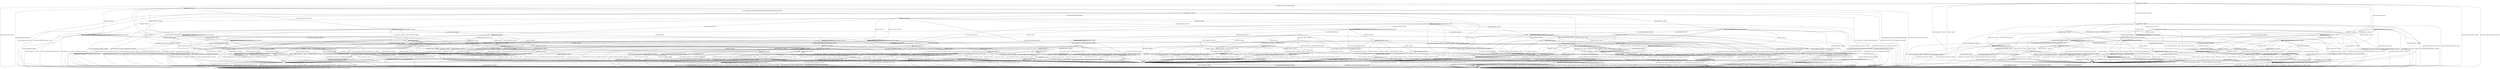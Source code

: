 digraph g {

	s0 [shape="circle" label="s0"];
	s1 [shape="circle" label="s1"];
	s2 [shape="circle" label="s2"];
	s3 [shape="circle" label="s3"];
	s4 [shape="circle" label="s4"];
	s5 [shape="circle" label="s5"];
	s6 [shape="circle" label="s6"];
	s7 [shape="circle" label="s7"];
	s8 [shape="circle" label="s8"];
	s9 [shape="circle" label="s9"];
	s10 [shape="circle" label="s10"];
	s11 [shape="circle" label="s11"];
	s12 [shape="circle" label="s12"];
	s13 [shape="circle" label="s13"];
	s14 [shape="circle" label="s14"];
	s15 [shape="circle" label="s15"];
	s16 [shape="circle" label="s16"];
	s17 [shape="circle" label="s17"];
	s18 [shape="circle" label="s18"];
	s19 [shape="circle" label="s19"];
	s20 [shape="circle" label="s20"];
	s21 [shape="circle" label="s21"];
	s22 [shape="circle" label="s22"];
	s23 [shape="circle" label="s23"];
	s24 [shape="circle" label="s24"];
	s25 [shape="circle" label="s25"];
	s26 [shape="circle" label="s26"];
	s27 [shape="circle" label="s27"];
	s28 [shape="circle" label="s28"];
	s29 [shape="circle" label="s29"];
	s30 [shape="circle" label="s30"];
	s31 [shape="circle" label="s31"];
	s32 [shape="circle" label="s32"];
	s33 [shape="circle" label="s33"];
	s34 [shape="circle" label="s34"];
	s35 [shape="circle" label="s35"];
	s36 [shape="circle" label="s36"];
	s37 [shape="circle" label="s37"];
	s38 [shape="circle" label="s38"];
	s39 [shape="circle" label="s39"];
	s40 [shape="circle" label="s40"];
	s41 [shape="circle" label="s41"];
	s42 [shape="circle" label="s42"];
	s43 [shape="circle" label="s43"];
	s44 [shape="circle" label="s44"];
	s45 [shape="circle" label="s45"];
	s46 [shape="circle" label="s46"];
	s47 [shape="circle" label="s47"];
	s48 [shape="circle" label="s48"];
	s49 [shape="circle" label="s49"];
	s50 [shape="circle" label="s50"];
	s51 [shape="circle" label="s51"];
	s52 [shape="circle" label="s52"];
	s53 [shape="circle" label="s53"];
	s54 [shape="circle" label="s54"];
	s55 [shape="circle" label="s55"];
	s56 [shape="circle" label="s56"];
	s57 [shape="circle" label="s57"];
	s58 [shape="circle" label="s58"];
	s59 [shape="circle" label="s59"];
	s60 [shape="circle" label="s60"];
	s61 [shape="circle" label="s61"];
	s62 [shape="circle" label="s62"];
	s63 [shape="circle" label="s63"];
	s64 [shape="circle" label="s64"];
	s65 [shape="circle" label="s65"];
	s66 [shape="circle" label="s66"];
	s67 [shape="circle" label="s67"];
	s68 [shape="circle" label="s68"];
	s69 [shape="circle" label="s69"];
	s0 -> s2 [label="RSA_CLIENT_HELLO / HELLO_VERIFY_REQUEST"];
	s0 -> s12 [label="RSA_CLIENT_KEY_EXCHANGE / TIMEOUT"];
	s0 -> s6 [label="CHANGE_CIPHER_SPEC / TIMEOUT"];
	s0 -> s3 [label="FINISHED / TIMEOUT"];
	s0 -> s0 [label="APPLICATION / TIMEOUT"];
	s0 -> s3 [label="CERTIFICATE / TIMEOUT"];
	s0 -> s20 [label="EMPTY_CERTIFICATE / TIMEOUT"];
	s0 -> s3 [label="CERTIFICATE_VERIFY / TIMEOUT"];
	s0 -> s1 [label="Alert(WARNING,CLOSE_NOTIFY) / TIMEOUT"];
	s0 -> s1 [label="Alert(FATAL,UNEXPECTED_MESSAGE) / TIMEOUT"];
	s1 -> s1 [label="RSA_CLIENT_HELLO / SOCKET_CLOSED"];
	s1 -> s1 [label="RSA_CLIENT_KEY_EXCHANGE / SOCKET_CLOSED"];
	s1 -> s1 [label="CHANGE_CIPHER_SPEC / SOCKET_CLOSED"];
	s1 -> s1 [label="FINISHED / SOCKET_CLOSED"];
	s1 -> s1 [label="APPLICATION / SOCKET_CLOSED"];
	s1 -> s1 [label="CERTIFICATE / SOCKET_CLOSED"];
	s1 -> s1 [label="EMPTY_CERTIFICATE / SOCKET_CLOSED"];
	s1 -> s1 [label="CERTIFICATE_VERIFY / SOCKET_CLOSED"];
	s1 -> s1 [label="Alert(WARNING,CLOSE_NOTIFY) / SOCKET_CLOSED"];
	s1 -> s1 [label="Alert(FATAL,UNEXPECTED_MESSAGE) / SOCKET_CLOSED"];
	s2 -> s4 [label="RSA_CLIENT_HELLO / SERVER_HELLO,CERTIFICATE,CERTIFICATE_REQUEST,SERVER_HELLO_DONE"];
	s2 -> s7 [label="RSA_CLIENT_KEY_EXCHANGE / TIMEOUT"];
	s2 -> s6 [label="CHANGE_CIPHER_SPEC / TIMEOUT"];
	s2 -> s5 [label="FINISHED / TIMEOUT"];
	s2 -> s2 [label="APPLICATION / TIMEOUT"];
	s2 -> s32 [label="CERTIFICATE / TIMEOUT"];
	s2 -> s18 [label="EMPTY_CERTIFICATE / TIMEOUT"];
	s2 -> s5 [label="CERTIFICATE_VERIFY / TIMEOUT"];
	s2 -> s1 [label="Alert(WARNING,CLOSE_NOTIFY) / Alert(WARNING,CLOSE_NOTIFY)"];
	s2 -> s1 [label="Alert(FATAL,UNEXPECTED_MESSAGE) / TIMEOUT"];
	s3 -> s3 [label="RSA_CLIENT_HELLO / TIMEOUT"];
	s3 -> s3 [label="RSA_CLIENT_KEY_EXCHANGE / TIMEOUT"];
	s3 -> s6 [label="CHANGE_CIPHER_SPEC / TIMEOUT"];
	s3 -> s3 [label="FINISHED / TIMEOUT"];
	s3 -> s3 [label="APPLICATION / TIMEOUT"];
	s3 -> s3 [label="CERTIFICATE / TIMEOUT"];
	s3 -> s3 [label="EMPTY_CERTIFICATE / TIMEOUT"];
	s3 -> s3 [label="CERTIFICATE_VERIFY / TIMEOUT"];
	s3 -> s1 [label="Alert(WARNING,CLOSE_NOTIFY) / TIMEOUT"];
	s3 -> s1 [label="Alert(FATAL,UNEXPECTED_MESSAGE) / TIMEOUT"];
	s4 -> s1 [label="RSA_CLIENT_HELLO / Alert(FATAL,UNEXPECTED_MESSAGE)"];
	s4 -> s15 [label="RSA_CLIENT_KEY_EXCHANGE / TIMEOUT"];
	s4 -> s6 [label="CHANGE_CIPHER_SPEC / TIMEOUT"];
	s4 -> s5 [label="FINISHED / TIMEOUT"];
	s4 -> s4 [label="APPLICATION / TIMEOUT"];
	s4 -> s32 [label="CERTIFICATE / TIMEOUT"];
	s4 -> s8 [label="EMPTY_CERTIFICATE / TIMEOUT"];
	s4 -> s5 [label="CERTIFICATE_VERIFY / TIMEOUT"];
	s4 -> s1 [label="Alert(WARNING,CLOSE_NOTIFY) / Alert(WARNING,CLOSE_NOTIFY)"];
	s4 -> s1 [label="Alert(FATAL,UNEXPECTED_MESSAGE) / TIMEOUT"];
	s5 -> s5 [label="RSA_CLIENT_HELLO / TIMEOUT"];
	s5 -> s5 [label="RSA_CLIENT_KEY_EXCHANGE / TIMEOUT"];
	s5 -> s6 [label="CHANGE_CIPHER_SPEC / TIMEOUT"];
	s5 -> s5 [label="FINISHED / TIMEOUT"];
	s5 -> s5 [label="APPLICATION / TIMEOUT"];
	s5 -> s5 [label="CERTIFICATE / TIMEOUT"];
	s5 -> s5 [label="EMPTY_CERTIFICATE / TIMEOUT"];
	s5 -> s5 [label="CERTIFICATE_VERIFY / TIMEOUT"];
	s5 -> s1 [label="Alert(WARNING,CLOSE_NOTIFY) / Alert(WARNING,CLOSE_NOTIFY)"];
	s5 -> s1 [label="Alert(FATAL,UNEXPECTED_MESSAGE) / TIMEOUT"];
	s6 -> s6 [label="RSA_CLIENT_HELLO / TIMEOUT"];
	s6 -> s6 [label="RSA_CLIENT_KEY_EXCHANGE / TIMEOUT"];
	s6 -> s6 [label="CHANGE_CIPHER_SPEC / TIMEOUT"];
	s6 -> s6 [label="FINISHED / TIMEOUT"];
	s6 -> s6 [label="APPLICATION / TIMEOUT"];
	s6 -> s6 [label="CERTIFICATE / TIMEOUT"];
	s6 -> s6 [label="EMPTY_CERTIFICATE / TIMEOUT"];
	s6 -> s6 [label="CERTIFICATE_VERIFY / TIMEOUT"];
	s6 -> s6 [label="Alert(WARNING,CLOSE_NOTIFY) / TIMEOUT"];
	s6 -> s6 [label="Alert(FATAL,UNEXPECTED_MESSAGE) / TIMEOUT"];
	s7 -> s49 [label="RSA_CLIENT_HELLO / TIMEOUT"];
	s7 -> s5 [label="RSA_CLIENT_KEY_EXCHANGE / TIMEOUT"];
	s7 -> s10 [label="CHANGE_CIPHER_SPEC / TIMEOUT"];
	s7 -> s24 [label="FINISHED / TIMEOUT"];
	s7 -> s7 [label="APPLICATION / TIMEOUT"];
	s7 -> s11 [label="CERTIFICATE / TIMEOUT"];
	s7 -> s11 [label="EMPTY_CERTIFICATE / TIMEOUT"];
	s7 -> s7 [label="CERTIFICATE_VERIFY / TIMEOUT"];
	s7 -> s1 [label="Alert(WARNING,CLOSE_NOTIFY) / Alert(WARNING,CLOSE_NOTIFY)"];
	s7 -> s1 [label="Alert(FATAL,UNEXPECTED_MESSAGE) / TIMEOUT"];
	s8 -> s56 [label="RSA_CLIENT_HELLO / TIMEOUT"];
	s8 -> s61 [label="RSA_CLIENT_KEY_EXCHANGE / TIMEOUT"];
	s8 -> s9 [label="CHANGE_CIPHER_SPEC / TIMEOUT"];
	s8 -> s33 [label="FINISHED / TIMEOUT"];
	s8 -> s8 [label="APPLICATION / TIMEOUT"];
	s8 -> s5 [label="CERTIFICATE / TIMEOUT"];
	s8 -> s5 [label="EMPTY_CERTIFICATE / TIMEOUT"];
	s8 -> s8 [label="CERTIFICATE_VERIFY / TIMEOUT"];
	s8 -> s1 [label="Alert(WARNING,CLOSE_NOTIFY) / Alert(WARNING,CLOSE_NOTIFY)"];
	s8 -> s1 [label="Alert(FATAL,UNEXPECTED_MESSAGE) / TIMEOUT"];
	s9 -> s1 [label="RSA_CLIENT_HELLO / Alert(FATAL,BAD_CERTIFICATE)"];
	s9 -> s1 [label="RSA_CLIENT_KEY_EXCHANGE / Alert(FATAL,BAD_CERTIFICATE)"];
	s9 -> s6 [label="CHANGE_CIPHER_SPEC / TIMEOUT"];
	s9 -> s1 [label="FINISHED / Alert(FATAL,BAD_CERTIFICATE)"];
	s9 -> s9 [label="APPLICATION / TIMEOUT"];
	s9 -> s1 [label="CERTIFICATE / Alert(FATAL,BAD_CERTIFICATE)"];
	s9 -> s1 [label="EMPTY_CERTIFICATE / Alert(FATAL,BAD_CERTIFICATE)"];
	s9 -> s1 [label="CERTIFICATE_VERIFY / Alert(FATAL,BAD_CERTIFICATE)"];
	s9 -> s9 [label="Alert(WARNING,CLOSE_NOTIFY) / TIMEOUT"];
	s9 -> s9 [label="Alert(FATAL,UNEXPECTED_MESSAGE) / TIMEOUT"];
	s10 -> s1 [label="RSA_CLIENT_HELLO / Alert(FATAL,UNEXPECTED_MESSAGE)"];
	s10 -> s1 [label="RSA_CLIENT_KEY_EXCHANGE / Alert(FATAL,UNEXPECTED_MESSAGE)"];
	s10 -> s6 [label="CHANGE_CIPHER_SPEC / TIMEOUT"];
	s10 -> s1 [label="FINISHED / Alert(FATAL,UNEXPECTED_MESSAGE)"];
	s10 -> s10 [label="APPLICATION / TIMEOUT"];
	s10 -> s1 [label="CERTIFICATE / Alert(FATAL,UNEXPECTED_MESSAGE)"];
	s10 -> s1 [label="EMPTY_CERTIFICATE / Alert(FATAL,UNEXPECTED_MESSAGE)"];
	s10 -> s1 [label="CERTIFICATE_VERIFY / Alert(FATAL,UNEXPECTED_MESSAGE)"];
	s10 -> s10 [label="Alert(WARNING,CLOSE_NOTIFY) / TIMEOUT"];
	s10 -> s10 [label="Alert(FATAL,UNEXPECTED_MESSAGE) / TIMEOUT"];
	s11 -> s43 [label="RSA_CLIENT_HELLO / TIMEOUT"];
	s11 -> s5 [label="RSA_CLIENT_KEY_EXCHANGE / TIMEOUT"];
	s11 -> s10 [label="CHANGE_CIPHER_SPEC / TIMEOUT"];
	s11 -> s27 [label="FINISHED / TIMEOUT"];
	s11 -> s11 [label="APPLICATION / TIMEOUT"];
	s11 -> s5 [label="CERTIFICATE / TIMEOUT"];
	s11 -> s5 [label="EMPTY_CERTIFICATE / TIMEOUT"];
	s11 -> s63 [label="CERTIFICATE_VERIFY / TIMEOUT"];
	s11 -> s1 [label="Alert(WARNING,CLOSE_NOTIFY) / Alert(WARNING,CLOSE_NOTIFY)"];
	s11 -> s1 [label="Alert(FATAL,UNEXPECTED_MESSAGE) / TIMEOUT"];
	s12 -> s68 [label="RSA_CLIENT_HELLO / TIMEOUT"];
	s12 -> s3 [label="RSA_CLIENT_KEY_EXCHANGE / TIMEOUT"];
	s12 -> s13 [label="CHANGE_CIPHER_SPEC / TIMEOUT"];
	s12 -> s60 [label="FINISHED / TIMEOUT"];
	s12 -> s12 [label="APPLICATION / TIMEOUT"];
	s12 -> s23 [label="CERTIFICATE / TIMEOUT"];
	s12 -> s23 [label="EMPTY_CERTIFICATE / TIMEOUT"];
	s12 -> s14 [label="CERTIFICATE_VERIFY / TIMEOUT"];
	s12 -> s1 [label="Alert(WARNING,CLOSE_NOTIFY) / TIMEOUT"];
	s12 -> s1 [label="Alert(FATAL,UNEXPECTED_MESSAGE) / TIMEOUT"];
	s13 -> s1 [label="RSA_CLIENT_HELLO / TIMEOUT"];
	s13 -> s1 [label="RSA_CLIENT_KEY_EXCHANGE / TIMEOUT"];
	s13 -> s6 [label="CHANGE_CIPHER_SPEC / TIMEOUT"];
	s13 -> s1 [label="FINISHED / TIMEOUT"];
	s13 -> s13 [label="APPLICATION / TIMEOUT"];
	s13 -> s1 [label="CERTIFICATE / TIMEOUT"];
	s13 -> s1 [label="EMPTY_CERTIFICATE / TIMEOUT"];
	s13 -> s1 [label="CERTIFICATE_VERIFY / TIMEOUT"];
	s13 -> s13 [label="Alert(WARNING,CLOSE_NOTIFY) / TIMEOUT"];
	s13 -> s13 [label="Alert(FATAL,UNEXPECTED_MESSAGE) / TIMEOUT"];
	s14 -> s14 [label="RSA_CLIENT_HELLO / TIMEOUT"];
	s14 -> s3 [label="RSA_CLIENT_KEY_EXCHANGE / TIMEOUT"];
	s14 -> s13 [label="CHANGE_CIPHER_SPEC / TIMEOUT"];
	s14 -> s64 [label="FINISHED / TIMEOUT"];
	s14 -> s14 [label="APPLICATION / TIMEOUT"];
	s14 -> s26 [label="CERTIFICATE / TIMEOUT"];
	s14 -> s26 [label="EMPTY_CERTIFICATE / TIMEOUT"];
	s14 -> s3 [label="CERTIFICATE_VERIFY / TIMEOUT"];
	s14 -> s1 [label="Alert(WARNING,CLOSE_NOTIFY) / TIMEOUT"];
	s14 -> s1 [label="Alert(FATAL,UNEXPECTED_MESSAGE) / TIMEOUT"];
	s15 -> s49 [label="RSA_CLIENT_HELLO / TIMEOUT"];
	s15 -> s5 [label="RSA_CLIENT_KEY_EXCHANGE / TIMEOUT"];
	s15 -> s19 [label="CHANGE_CIPHER_SPEC / TIMEOUT"];
	s15 -> s24 [label="FINISHED / TIMEOUT"];
	s15 -> s15 [label="APPLICATION / TIMEOUT"];
	s15 -> s59 [label="CERTIFICATE / TIMEOUT"];
	s15 -> s61 [label="EMPTY_CERTIFICATE / TIMEOUT"];
	s15 -> s16 [label="CERTIFICATE_VERIFY / TIMEOUT"];
	s15 -> s1 [label="Alert(WARNING,CLOSE_NOTIFY) / Alert(WARNING,CLOSE_NOTIFY)"];
	s15 -> s1 [label="Alert(FATAL,UNEXPECTED_MESSAGE) / TIMEOUT"];
	s16 -> s16 [label="RSA_CLIENT_HELLO / TIMEOUT"];
	s16 -> s5 [label="RSA_CLIENT_KEY_EXCHANGE / TIMEOUT"];
	s16 -> s17 [label="CHANGE_CIPHER_SPEC / TIMEOUT"];
	s16 -> s16 [label="FINISHED / TIMEOUT"];
	s16 -> s16 [label="APPLICATION / TIMEOUT"];
	s16 -> s21 [label="CERTIFICATE / TIMEOUT"];
	s16 -> s21 [label="EMPTY_CERTIFICATE / TIMEOUT"];
	s16 -> s5 [label="CERTIFICATE_VERIFY / TIMEOUT"];
	s16 -> s1 [label="Alert(WARNING,CLOSE_NOTIFY) / Alert(WARNING,CLOSE_NOTIFY)"];
	s16 -> s1 [label="Alert(FATAL,UNEXPECTED_MESSAGE) / TIMEOUT"];
	s17 -> s1 [label="RSA_CLIENT_HELLO / Alert(FATAL,HANDSHAKE_FAILURE)"];
	s17 -> s1 [label="RSA_CLIENT_KEY_EXCHANGE / Alert(FATAL,HANDSHAKE_FAILURE)"];
	s17 -> s6 [label="CHANGE_CIPHER_SPEC / TIMEOUT"];
	s17 -> s1 [label="FINISHED / Alert(FATAL,HANDSHAKE_FAILURE)"];
	s17 -> s17 [label="APPLICATION / TIMEOUT"];
	s17 -> s1 [label="CERTIFICATE / Alert(FATAL,HANDSHAKE_FAILURE)"];
	s17 -> s1 [label="EMPTY_CERTIFICATE / Alert(FATAL,HANDSHAKE_FAILURE)"];
	s17 -> s1 [label="CERTIFICATE_VERIFY / Alert(FATAL,HANDSHAKE_FAILURE)"];
	s17 -> s17 [label="Alert(WARNING,CLOSE_NOTIFY) / TIMEOUT"];
	s17 -> s17 [label="Alert(FATAL,UNEXPECTED_MESSAGE) / TIMEOUT"];
	s18 -> s18 [label="RSA_CLIENT_HELLO / TIMEOUT"];
	s18 -> s11 [label="RSA_CLIENT_KEY_EXCHANGE / TIMEOUT"];
	s18 -> s10 [label="CHANGE_CIPHER_SPEC / TIMEOUT"];
	s18 -> s18 [label="FINISHED / TIMEOUT"];
	s18 -> s18 [label="APPLICATION / TIMEOUT"];
	s18 -> s5 [label="CERTIFICATE / TIMEOUT"];
	s18 -> s5 [label="EMPTY_CERTIFICATE / TIMEOUT"];
	s18 -> s47 [label="CERTIFICATE_VERIFY / TIMEOUT"];
	s18 -> s1 [label="Alert(WARNING,CLOSE_NOTIFY) / Alert(WARNING,CLOSE_NOTIFY)"];
	s18 -> s1 [label="Alert(FATAL,UNEXPECTED_MESSAGE) / TIMEOUT"];
	s19 -> s36 [label="RSA_CLIENT_HELLO / TIMEOUT"];
	s19 -> s5 [label="RSA_CLIENT_KEY_EXCHANGE / TIMEOUT"];
	s19 -> s6 [label="CHANGE_CIPHER_SPEC / TIMEOUT"];
	s19 -> s1 [label="FINISHED / CHANGE_CIPHER_SPEC,FINISHED,CHANGE_CIPHER_SPEC,FINISHED"];
	s19 -> s19 [label="APPLICATION / TIMEOUT"];
	s19 -> s28 [label="CERTIFICATE / TIMEOUT"];
	s19 -> s61 [label="EMPTY_CERTIFICATE / TIMEOUT"];
	s19 -> s35 [label="CERTIFICATE_VERIFY / TIMEOUT"];
	s19 -> s19 [label="Alert(WARNING,CLOSE_NOTIFY) / TIMEOUT"];
	s19 -> s19 [label="Alert(FATAL,UNEXPECTED_MESSAGE) / TIMEOUT"];
	s20 -> s34 [label="RSA_CLIENT_HELLO / TIMEOUT"];
	s20 -> s23 [label="RSA_CLIENT_KEY_EXCHANGE / TIMEOUT"];
	s20 -> s13 [label="CHANGE_CIPHER_SPEC / TIMEOUT"];
	s20 -> s20 [label="FINISHED / TIMEOUT"];
	s20 -> s20 [label="APPLICATION / TIMEOUT"];
	s20 -> s3 [label="CERTIFICATE / TIMEOUT"];
	s20 -> s3 [label="EMPTY_CERTIFICATE / TIMEOUT"];
	s20 -> s25 [label="CERTIFICATE_VERIFY / TIMEOUT"];
	s20 -> s1 [label="Alert(WARNING,CLOSE_NOTIFY) / TIMEOUT"];
	s20 -> s1 [label="Alert(FATAL,UNEXPECTED_MESSAGE) / TIMEOUT"];
	s21 -> s41 [label="RSA_CLIENT_HELLO / TIMEOUT"];
	s21 -> s5 [label="RSA_CLIENT_KEY_EXCHANGE / TIMEOUT"];
	s21 -> s17 [label="CHANGE_CIPHER_SPEC / TIMEOUT"];
	s21 -> s22 [label="FINISHED / TIMEOUT"];
	s21 -> s21 [label="APPLICATION / TIMEOUT"];
	s21 -> s5 [label="CERTIFICATE / TIMEOUT"];
	s21 -> s5 [label="EMPTY_CERTIFICATE / TIMEOUT"];
	s21 -> s5 [label="CERTIFICATE_VERIFY / TIMEOUT"];
	s21 -> s1 [label="Alert(WARNING,CLOSE_NOTIFY) / Alert(WARNING,CLOSE_NOTIFY)"];
	s21 -> s1 [label="Alert(FATAL,UNEXPECTED_MESSAGE) / TIMEOUT"];
	s22 -> s42 [label="RSA_CLIENT_HELLO / TIMEOUT"];
	s22 -> s5 [label="RSA_CLIENT_KEY_EXCHANGE / TIMEOUT"];
	s22 -> s17 [label="CHANGE_CIPHER_SPEC / TIMEOUT"];
	s22 -> s5 [label="FINISHED / TIMEOUT"];
	s22 -> s22 [label="APPLICATION / TIMEOUT"];
	s22 -> s5 [label="CERTIFICATE / TIMEOUT"];
	s22 -> s5 [label="EMPTY_CERTIFICATE / TIMEOUT"];
	s22 -> s5 [label="CERTIFICATE_VERIFY / TIMEOUT"];
	s22 -> s1 [label="Alert(WARNING,CLOSE_NOTIFY) / Alert(WARNING,CLOSE_NOTIFY)"];
	s22 -> s1 [label="Alert(FATAL,UNEXPECTED_MESSAGE) / TIMEOUT"];
	s23 -> s46 [label="RSA_CLIENT_HELLO / TIMEOUT"];
	s23 -> s3 [label="RSA_CLIENT_KEY_EXCHANGE / TIMEOUT"];
	s23 -> s13 [label="CHANGE_CIPHER_SPEC / TIMEOUT"];
	s23 -> s23 [label="FINISHED / TIMEOUT"];
	s23 -> s23 [label="APPLICATION / TIMEOUT"];
	s23 -> s3 [label="CERTIFICATE / TIMEOUT"];
	s23 -> s3 [label="EMPTY_CERTIFICATE / TIMEOUT"];
	s23 -> s26 [label="CERTIFICATE_VERIFY / TIMEOUT"];
	s23 -> s1 [label="Alert(WARNING,CLOSE_NOTIFY) / TIMEOUT"];
	s23 -> s1 [label="Alert(FATAL,UNEXPECTED_MESSAGE) / TIMEOUT"];
	s24 -> s54 [label="RSA_CLIENT_HELLO / TIMEOUT"];
	s24 -> s5 [label="RSA_CLIENT_KEY_EXCHANGE / TIMEOUT"];
	s24 -> s10 [label="CHANGE_CIPHER_SPEC / TIMEOUT"];
	s24 -> s5 [label="FINISHED / TIMEOUT"];
	s24 -> s24 [label="APPLICATION / TIMEOUT"];
	s24 -> s27 [label="CERTIFICATE / TIMEOUT"];
	s24 -> s27 [label="EMPTY_CERTIFICATE / TIMEOUT"];
	s24 -> s24 [label="CERTIFICATE_VERIFY / TIMEOUT"];
	s24 -> s1 [label="Alert(WARNING,CLOSE_NOTIFY) / Alert(WARNING,CLOSE_NOTIFY)"];
	s24 -> s1 [label="Alert(FATAL,UNEXPECTED_MESSAGE) / TIMEOUT"];
	s25 -> s25 [label="RSA_CLIENT_HELLO / TIMEOUT"];
	s25 -> s26 [label="RSA_CLIENT_KEY_EXCHANGE / TIMEOUT"];
	s25 -> s13 [label="CHANGE_CIPHER_SPEC / TIMEOUT"];
	s25 -> s66 [label="FINISHED / TIMEOUT"];
	s25 -> s25 [label="APPLICATION / TIMEOUT"];
	s25 -> s3 [label="CERTIFICATE / TIMEOUT"];
	s25 -> s3 [label="EMPTY_CERTIFICATE / TIMEOUT"];
	s25 -> s3 [label="CERTIFICATE_VERIFY / TIMEOUT"];
	s25 -> s1 [label="Alert(WARNING,CLOSE_NOTIFY) / TIMEOUT"];
	s25 -> s1 [label="Alert(FATAL,UNEXPECTED_MESSAGE) / TIMEOUT"];
	s26 -> s53 [label="RSA_CLIENT_HELLO / TIMEOUT"];
	s26 -> s3 [label="RSA_CLIENT_KEY_EXCHANGE / TIMEOUT"];
	s26 -> s13 [label="CHANGE_CIPHER_SPEC / TIMEOUT"];
	s26 -> s31 [label="FINISHED / TIMEOUT"];
	s26 -> s26 [label="APPLICATION / TIMEOUT"];
	s26 -> s3 [label="CERTIFICATE / TIMEOUT"];
	s26 -> s3 [label="EMPTY_CERTIFICATE / TIMEOUT"];
	s26 -> s3 [label="CERTIFICATE_VERIFY / TIMEOUT"];
	s26 -> s1 [label="Alert(WARNING,CLOSE_NOTIFY) / TIMEOUT"];
	s26 -> s1 [label="Alert(FATAL,UNEXPECTED_MESSAGE) / TIMEOUT"];
	s27 -> s55 [label="RSA_CLIENT_HELLO / TIMEOUT"];
	s27 -> s5 [label="RSA_CLIENT_KEY_EXCHANGE / TIMEOUT"];
	s27 -> s10 [label="CHANGE_CIPHER_SPEC / TIMEOUT"];
	s27 -> s5 [label="FINISHED / TIMEOUT"];
	s27 -> s27 [label="APPLICATION / TIMEOUT"];
	s27 -> s5 [label="CERTIFICATE / TIMEOUT"];
	s27 -> s5 [label="EMPTY_CERTIFICATE / TIMEOUT"];
	s27 -> s67 [label="CERTIFICATE_VERIFY / TIMEOUT"];
	s27 -> s1 [label="Alert(WARNING,CLOSE_NOTIFY) / Alert(WARNING,CLOSE_NOTIFY)"];
	s27 -> s1 [label="Alert(FATAL,UNEXPECTED_MESSAGE) / TIMEOUT"];
	s28 -> s37 [label="RSA_CLIENT_HELLO / TIMEOUT"];
	s28 -> s5 [label="RSA_CLIENT_KEY_EXCHANGE / TIMEOUT"];
	s28 -> s10 [label="CHANGE_CIPHER_SPEC / TIMEOUT"];
	s28 -> s29 [label="FINISHED / TIMEOUT"];
	s28 -> s5 [label="APPLICATION / TIMEOUT"];
	s28 -> s5 [label="CERTIFICATE / TIMEOUT"];
	s28 -> s5 [label="EMPTY_CERTIFICATE / TIMEOUT"];
	s28 -> s28 [label="CERTIFICATE_VERIFY / TIMEOUT"];
	s28 -> s1 [label="Alert(WARNING,CLOSE_NOTIFY) / Alert(WARNING,CLOSE_NOTIFY)"];
	s28 -> s1 [label="Alert(FATAL,UNEXPECTED_MESSAGE) / TIMEOUT"];
	s29 -> s29 [label="RSA_CLIENT_HELLO / TIMEOUT"];
	s29 -> s5 [label="RSA_CLIENT_KEY_EXCHANGE / TIMEOUT"];
	s29 -> s30 [label="CHANGE_CIPHER_SPEC / TIMEOUT"];
	s29 -> s5 [label="FINISHED / TIMEOUT"];
	s29 -> s5 [label="APPLICATION / TIMEOUT"];
	s29 -> s5 [label="CERTIFICATE / TIMEOUT"];
	s29 -> s5 [label="EMPTY_CERTIFICATE / TIMEOUT"];
	s29 -> s48 [label="CERTIFICATE_VERIFY / TIMEOUT"];
	s29 -> s1 [label="Alert(WARNING,CLOSE_NOTIFY) / Alert(WARNING,CLOSE_NOTIFY)"];
	s29 -> s1 [label="Alert(FATAL,UNEXPECTED_MESSAGE) / TIMEOUT"];
	s30 -> s1 [label="RSA_CLIENT_HELLO / CHANGE_CIPHER_SPEC,FINISHED,CHANGE_CIPHER_SPEC,FINISHED"];
	s30 -> s1 [label="RSA_CLIENT_KEY_EXCHANGE / CHANGE_CIPHER_SPEC,UNKNOWN_MESSAGE,CHANGE_CIPHER_SPEC,UNKNOWN_MESSAGE"];
	s30 -> s6 [label="CHANGE_CIPHER_SPEC / TIMEOUT"];
	s30 -> s1 [label="FINISHED / CHANGE_CIPHER_SPEC,FINISHED,CHANGE_CIPHER_SPEC,FINISHED"];
	s30 -> s30 [label="APPLICATION / TIMEOUT"];
	s30 -> s1 [label="CERTIFICATE / CHANGE_CIPHER_SPEC,FINISHED,CHANGE_CIPHER_SPEC,FINISHED"];
	s30 -> s1 [label="EMPTY_CERTIFICATE / CHANGE_CIPHER_SPEC,FINISHED,CHANGE_CIPHER_SPEC,FINISHED"];
	s30 -> s1 [label="CERTIFICATE_VERIFY / CHANGE_CIPHER_SPEC,FINISHED,CHANGE_CIPHER_SPEC,FINISHED"];
	s30 -> s30 [label="Alert(WARNING,CLOSE_NOTIFY) / TIMEOUT"];
	s30 -> s30 [label="Alert(FATAL,UNEXPECTED_MESSAGE) / TIMEOUT"];
	s31 -> s31 [label="RSA_CLIENT_HELLO / TIMEOUT"];
	s31 -> s3 [label="RSA_CLIENT_KEY_EXCHANGE / TIMEOUT"];
	s31 -> s13 [label="CHANGE_CIPHER_SPEC / TIMEOUT"];
	s31 -> s3 [label="FINISHED / TIMEOUT"];
	s31 -> s31 [label="APPLICATION / TIMEOUT"];
	s31 -> s3 [label="CERTIFICATE / TIMEOUT"];
	s31 -> s3 [label="EMPTY_CERTIFICATE / TIMEOUT"];
	s31 -> s3 [label="CERTIFICATE_VERIFY / TIMEOUT"];
	s31 -> s1 [label="Alert(WARNING,CLOSE_NOTIFY) / TIMEOUT"];
	s31 -> s1 [label="Alert(FATAL,UNEXPECTED_MESSAGE) / TIMEOUT"];
	s32 -> s32 [label="RSA_CLIENT_HELLO / TIMEOUT"];
	s32 -> s32 [label="RSA_CLIENT_KEY_EXCHANGE / TIMEOUT"];
	s32 -> s6 [label="CHANGE_CIPHER_SPEC / TIMEOUT"];
	s32 -> s32 [label="FINISHED / TIMEOUT"];
	s32 -> s32 [label="APPLICATION / TIMEOUT"];
	s32 -> s5 [label="CERTIFICATE / TIMEOUT"];
	s32 -> s5 [label="EMPTY_CERTIFICATE / TIMEOUT"];
	s32 -> s47 [label="CERTIFICATE_VERIFY / TIMEOUT"];
	s32 -> s1 [label="Alert(WARNING,CLOSE_NOTIFY) / Alert(WARNING,CLOSE_NOTIFY)"];
	s32 -> s1 [label="Alert(FATAL,UNEXPECTED_MESSAGE) / TIMEOUT"];
	s33 -> s69 [label="RSA_CLIENT_HELLO / TIMEOUT"];
	s33 -> s57 [label="RSA_CLIENT_KEY_EXCHANGE / TIMEOUT"];
	s33 -> s9 [label="CHANGE_CIPHER_SPEC / TIMEOUT"];
	s33 -> s5 [label="FINISHED / TIMEOUT"];
	s33 -> s33 [label="APPLICATION / TIMEOUT"];
	s33 -> s5 [label="CERTIFICATE / TIMEOUT"];
	s33 -> s5 [label="EMPTY_CERTIFICATE / TIMEOUT"];
	s33 -> s33 [label="CERTIFICATE_VERIFY / TIMEOUT"];
	s33 -> s1 [label="Alert(WARNING,CLOSE_NOTIFY) / Alert(WARNING,CLOSE_NOTIFY)"];
	s33 -> s1 [label="Alert(FATAL,UNEXPECTED_MESSAGE) / TIMEOUT"];
	s34 -> s3 [label="RSA_CLIENT_HELLO / TIMEOUT"];
	s34 -> s46 [label="RSA_CLIENT_KEY_EXCHANGE / TIMEOUT"];
	s34 -> s13 [label="CHANGE_CIPHER_SPEC / TIMEOUT"];
	s34 -> s34 [label="FINISHED / TIMEOUT"];
	s34 -> s34 [label="APPLICATION / TIMEOUT"];
	s34 -> s3 [label="CERTIFICATE / TIMEOUT"];
	s34 -> s3 [label="EMPTY_CERTIFICATE / TIMEOUT"];
	s34 -> s25 [label="CERTIFICATE_VERIFY / TIMEOUT"];
	s34 -> s1 [label="Alert(WARNING,CLOSE_NOTIFY) / TIMEOUT"];
	s34 -> s1 [label="Alert(FATAL,UNEXPECTED_MESSAGE) / TIMEOUT"];
	s35 -> s35 [label="RSA_CLIENT_HELLO / TIMEOUT"];
	s35 -> s5 [label="RSA_CLIENT_KEY_EXCHANGE / TIMEOUT"];
	s35 -> s17 [label="CHANGE_CIPHER_SPEC / TIMEOUT"];
	s35 -> s35 [label="FINISHED / TIMEOUT"];
	s35 -> s5 [label="APPLICATION / TIMEOUT"];
	s35 -> s62 [label="CERTIFICATE / TIMEOUT"];
	s35 -> s62 [label="EMPTY_CERTIFICATE / TIMEOUT"];
	s35 -> s5 [label="CERTIFICATE_VERIFY / TIMEOUT"];
	s35 -> s1 [label="Alert(WARNING,CLOSE_NOTIFY) / Alert(WARNING,CLOSE_NOTIFY)"];
	s35 -> s1 [label="Alert(FATAL,UNEXPECTED_MESSAGE) / TIMEOUT"];
	s36 -> s5 [label="RSA_CLIENT_HELLO / TIMEOUT"];
	s36 -> s5 [label="RSA_CLIENT_KEY_EXCHANGE / TIMEOUT"];
	s36 -> s10 [label="CHANGE_CIPHER_SPEC / TIMEOUT"];
	s36 -> s44 [label="FINISHED / TIMEOUT"];
	s36 -> s5 [label="APPLICATION / TIMEOUT"];
	s36 -> s37 [label="CERTIFICATE / TIMEOUT"];
	s36 -> s37 [label="EMPTY_CERTIFICATE / TIMEOUT"];
	s36 -> s38 [label="CERTIFICATE_VERIFY / TIMEOUT"];
	s36 -> s1 [label="Alert(WARNING,CLOSE_NOTIFY) / Alert(WARNING,CLOSE_NOTIFY)"];
	s36 -> s1 [label="Alert(FATAL,UNEXPECTED_MESSAGE) / TIMEOUT"];
	s37 -> s5 [label="RSA_CLIENT_HELLO / TIMEOUT"];
	s37 -> s5 [label="RSA_CLIENT_KEY_EXCHANGE / TIMEOUT"];
	s37 -> s10 [label="CHANGE_CIPHER_SPEC / TIMEOUT"];
	s37 -> s52 [label="FINISHED / TIMEOUT"];
	s37 -> s5 [label="APPLICATION / TIMEOUT"];
	s37 -> s5 [label="CERTIFICATE / TIMEOUT"];
	s37 -> s5 [label="EMPTY_CERTIFICATE / TIMEOUT"];
	s37 -> s39 [label="CERTIFICATE_VERIFY / TIMEOUT"];
	s37 -> s1 [label="Alert(WARNING,CLOSE_NOTIFY) / Alert(WARNING,CLOSE_NOTIFY)"];
	s37 -> s1 [label="Alert(FATAL,UNEXPECTED_MESSAGE) / TIMEOUT"];
	s38 -> s5 [label="RSA_CLIENT_HELLO / TIMEOUT"];
	s38 -> s5 [label="RSA_CLIENT_KEY_EXCHANGE / TIMEOUT"];
	s38 -> s10 [label="CHANGE_CIPHER_SPEC / TIMEOUT"];
	s38 -> s44 [label="FINISHED / TIMEOUT"];
	s38 -> s5 [label="APPLICATION / TIMEOUT"];
	s38 -> s39 [label="CERTIFICATE / TIMEOUT"];
	s38 -> s39 [label="EMPTY_CERTIFICATE / TIMEOUT"];
	s38 -> s5 [label="CERTIFICATE_VERIFY / TIMEOUT"];
	s38 -> s1 [label="Alert(WARNING,CLOSE_NOTIFY) / Alert(WARNING,CLOSE_NOTIFY)"];
	s38 -> s1 [label="Alert(FATAL,UNEXPECTED_MESSAGE) / TIMEOUT"];
	s39 -> s5 [label="RSA_CLIENT_HELLO / TIMEOUT"];
	s39 -> s5 [label="RSA_CLIENT_KEY_EXCHANGE / TIMEOUT"];
	s39 -> s10 [label="CHANGE_CIPHER_SPEC / TIMEOUT"];
	s39 -> s40 [label="FINISHED / TIMEOUT"];
	s39 -> s5 [label="APPLICATION / TIMEOUT"];
	s39 -> s5 [label="CERTIFICATE / TIMEOUT"];
	s39 -> s5 [label="EMPTY_CERTIFICATE / TIMEOUT"];
	s39 -> s5 [label="CERTIFICATE_VERIFY / TIMEOUT"];
	s39 -> s1 [label="Alert(WARNING,CLOSE_NOTIFY) / Alert(WARNING,CLOSE_NOTIFY)"];
	s39 -> s1 [label="Alert(FATAL,UNEXPECTED_MESSAGE) / TIMEOUT"];
	s40 -> s5 [label="RSA_CLIENT_HELLO / TIMEOUT"];
	s40 -> s5 [label="RSA_CLIENT_KEY_EXCHANGE / TIMEOUT"];
	s40 -> s10 [label="CHANGE_CIPHER_SPEC / TIMEOUT"];
	s40 -> s5 [label="FINISHED / TIMEOUT"];
	s40 -> s5 [label="APPLICATION / TIMEOUT"];
	s40 -> s5 [label="CERTIFICATE / TIMEOUT"];
	s40 -> s5 [label="EMPTY_CERTIFICATE / TIMEOUT"];
	s40 -> s5 [label="CERTIFICATE_VERIFY / TIMEOUT"];
	s40 -> s1 [label="Alert(WARNING,CLOSE_NOTIFY) / Alert(WARNING,CLOSE_NOTIFY)"];
	s40 -> s1 [label="Alert(FATAL,UNEXPECTED_MESSAGE) / TIMEOUT"];
	s41 -> s5 [label="RSA_CLIENT_HELLO / TIMEOUT"];
	s41 -> s5 [label="RSA_CLIENT_KEY_EXCHANGE / TIMEOUT"];
	s41 -> s17 [label="CHANGE_CIPHER_SPEC / TIMEOUT"];
	s41 -> s42 [label="FINISHED / TIMEOUT"];
	s41 -> s41 [label="APPLICATION / TIMEOUT"];
	s41 -> s5 [label="CERTIFICATE / TIMEOUT"];
	s41 -> s5 [label="EMPTY_CERTIFICATE / TIMEOUT"];
	s41 -> s5 [label="CERTIFICATE_VERIFY / TIMEOUT"];
	s41 -> s1 [label="Alert(WARNING,CLOSE_NOTIFY) / Alert(WARNING,CLOSE_NOTIFY)"];
	s41 -> s1 [label="Alert(FATAL,UNEXPECTED_MESSAGE) / TIMEOUT"];
	s42 -> s5 [label="RSA_CLIENT_HELLO / TIMEOUT"];
	s42 -> s5 [label="RSA_CLIENT_KEY_EXCHANGE / TIMEOUT"];
	s42 -> s17 [label="CHANGE_CIPHER_SPEC / TIMEOUT"];
	s42 -> s5 [label="FINISHED / TIMEOUT"];
	s42 -> s42 [label="APPLICATION / TIMEOUT"];
	s42 -> s5 [label="CERTIFICATE / TIMEOUT"];
	s42 -> s5 [label="EMPTY_CERTIFICATE / TIMEOUT"];
	s42 -> s5 [label="CERTIFICATE_VERIFY / TIMEOUT"];
	s42 -> s1 [label="Alert(WARNING,CLOSE_NOTIFY) / Alert(WARNING,CLOSE_NOTIFY)"];
	s42 -> s1 [label="Alert(FATAL,UNEXPECTED_MESSAGE) / TIMEOUT"];
	s43 -> s5 [label="RSA_CLIENT_HELLO / TIMEOUT"];
	s43 -> s5 [label="RSA_CLIENT_KEY_EXCHANGE / TIMEOUT"];
	s43 -> s10 [label="CHANGE_CIPHER_SPEC / TIMEOUT"];
	s43 -> s55 [label="FINISHED / TIMEOUT"];
	s43 -> s43 [label="APPLICATION / TIMEOUT"];
	s43 -> s5 [label="CERTIFICATE / TIMEOUT"];
	s43 -> s5 [label="EMPTY_CERTIFICATE / TIMEOUT"];
	s43 -> s45 [label="CERTIFICATE_VERIFY / TIMEOUT"];
	s43 -> s1 [label="Alert(WARNING,CLOSE_NOTIFY) / Alert(WARNING,CLOSE_NOTIFY)"];
	s43 -> s1 [label="Alert(FATAL,UNEXPECTED_MESSAGE) / TIMEOUT"];
	s44 -> s5 [label="RSA_CLIENT_HELLO / TIMEOUT"];
	s44 -> s5 [label="RSA_CLIENT_KEY_EXCHANGE / TIMEOUT"];
	s44 -> s10 [label="CHANGE_CIPHER_SPEC / TIMEOUT"];
	s44 -> s5 [label="FINISHED / TIMEOUT"];
	s44 -> s5 [label="APPLICATION / TIMEOUT"];
	s44 -> s52 [label="CERTIFICATE / TIMEOUT"];
	s44 -> s52 [label="EMPTY_CERTIFICATE / TIMEOUT"];
	s44 -> s44 [label="CERTIFICATE_VERIFY / TIMEOUT"];
	s44 -> s1 [label="Alert(WARNING,CLOSE_NOTIFY) / Alert(WARNING,CLOSE_NOTIFY)"];
	s44 -> s1 [label="Alert(FATAL,UNEXPECTED_MESSAGE) / TIMEOUT"];
	s45 -> s5 [label="RSA_CLIENT_HELLO / TIMEOUT"];
	s45 -> s5 [label="RSA_CLIENT_KEY_EXCHANGE / TIMEOUT"];
	s45 -> s10 [label="CHANGE_CIPHER_SPEC / TIMEOUT"];
	s45 -> s51 [label="FINISHED / TIMEOUT"];
	s45 -> s45 [label="APPLICATION / TIMEOUT"];
	s45 -> s5 [label="CERTIFICATE / TIMEOUT"];
	s45 -> s5 [label="EMPTY_CERTIFICATE / TIMEOUT"];
	s45 -> s5 [label="CERTIFICATE_VERIFY / TIMEOUT"];
	s45 -> s1 [label="Alert(WARNING,CLOSE_NOTIFY) / Alert(WARNING,CLOSE_NOTIFY)"];
	s45 -> s1 [label="Alert(FATAL,UNEXPECTED_MESSAGE) / TIMEOUT"];
	s46 -> s3 [label="RSA_CLIENT_HELLO / TIMEOUT"];
	s46 -> s3 [label="RSA_CLIENT_KEY_EXCHANGE / TIMEOUT"];
	s46 -> s13 [label="CHANGE_CIPHER_SPEC / TIMEOUT"];
	s46 -> s46 [label="FINISHED / TIMEOUT"];
	s46 -> s46 [label="APPLICATION / TIMEOUT"];
	s46 -> s3 [label="CERTIFICATE / TIMEOUT"];
	s46 -> s3 [label="EMPTY_CERTIFICATE / TIMEOUT"];
	s46 -> s53 [label="CERTIFICATE_VERIFY / TIMEOUT"];
	s46 -> s1 [label="Alert(WARNING,CLOSE_NOTIFY) / TIMEOUT"];
	s46 -> s1 [label="Alert(FATAL,UNEXPECTED_MESSAGE) / TIMEOUT"];
	s47 -> s47 [label="RSA_CLIENT_HELLO / TIMEOUT"];
	s47 -> s63 [label="RSA_CLIENT_KEY_EXCHANGE / TIMEOUT"];
	s47 -> s10 [label="CHANGE_CIPHER_SPEC / TIMEOUT"];
	s47 -> s47 [label="FINISHED / TIMEOUT"];
	s47 -> s47 [label="APPLICATION / TIMEOUT"];
	s47 -> s5 [label="CERTIFICATE / TIMEOUT"];
	s47 -> s5 [label="EMPTY_CERTIFICATE / TIMEOUT"];
	s47 -> s5 [label="CERTIFICATE_VERIFY / TIMEOUT"];
	s47 -> s1 [label="Alert(WARNING,CLOSE_NOTIFY) / Alert(WARNING,CLOSE_NOTIFY)"];
	s47 -> s1 [label="Alert(FATAL,UNEXPECTED_MESSAGE) / TIMEOUT"];
	s48 -> s48 [label="RSA_CLIENT_HELLO / TIMEOUT"];
	s48 -> s5 [label="RSA_CLIENT_KEY_EXCHANGE / TIMEOUT"];
	s48 -> s30 [label="CHANGE_CIPHER_SPEC / TIMEOUT"];
	s48 -> s5 [label="FINISHED / TIMEOUT"];
	s48 -> s5 [label="APPLICATION / TIMEOUT"];
	s48 -> s5 [label="CERTIFICATE / TIMEOUT"];
	s48 -> s5 [label="EMPTY_CERTIFICATE / TIMEOUT"];
	s48 -> s5 [label="CERTIFICATE_VERIFY / TIMEOUT"];
	s48 -> s1 [label="Alert(WARNING,CLOSE_NOTIFY) / Alert(WARNING,CLOSE_NOTIFY)"];
	s48 -> s1 [label="Alert(FATAL,UNEXPECTED_MESSAGE) / TIMEOUT"];
	s49 -> s5 [label="RSA_CLIENT_HELLO / TIMEOUT"];
	s49 -> s5 [label="RSA_CLIENT_KEY_EXCHANGE / TIMEOUT"];
	s49 -> s10 [label="CHANGE_CIPHER_SPEC / TIMEOUT"];
	s49 -> s54 [label="FINISHED / TIMEOUT"];
	s49 -> s49 [label="APPLICATION / TIMEOUT"];
	s49 -> s43 [label="CERTIFICATE / TIMEOUT"];
	s49 -> s43 [label="EMPTY_CERTIFICATE / TIMEOUT"];
	s49 -> s50 [label="CERTIFICATE_VERIFY / TIMEOUT"];
	s49 -> s1 [label="Alert(WARNING,CLOSE_NOTIFY) / Alert(WARNING,CLOSE_NOTIFY)"];
	s49 -> s1 [label="Alert(FATAL,UNEXPECTED_MESSAGE) / TIMEOUT"];
	s50 -> s5 [label="RSA_CLIENT_HELLO / TIMEOUT"];
	s50 -> s5 [label="RSA_CLIENT_KEY_EXCHANGE / TIMEOUT"];
	s50 -> s10 [label="CHANGE_CIPHER_SPEC / TIMEOUT"];
	s50 -> s54 [label="FINISHED / TIMEOUT"];
	s50 -> s50 [label="APPLICATION / TIMEOUT"];
	s50 -> s45 [label="CERTIFICATE / TIMEOUT"];
	s50 -> s45 [label="EMPTY_CERTIFICATE / TIMEOUT"];
	s50 -> s5 [label="CERTIFICATE_VERIFY / TIMEOUT"];
	s50 -> s1 [label="Alert(WARNING,CLOSE_NOTIFY) / Alert(WARNING,CLOSE_NOTIFY)"];
	s50 -> s1 [label="Alert(FATAL,UNEXPECTED_MESSAGE) / TIMEOUT"];
	s51 -> s5 [label="RSA_CLIENT_HELLO / TIMEOUT"];
	s51 -> s5 [label="RSA_CLIENT_KEY_EXCHANGE / TIMEOUT"];
	s51 -> s10 [label="CHANGE_CIPHER_SPEC / TIMEOUT"];
	s51 -> s5 [label="FINISHED / TIMEOUT"];
	s51 -> s51 [label="APPLICATION / TIMEOUT"];
	s51 -> s5 [label="CERTIFICATE / TIMEOUT"];
	s51 -> s5 [label="EMPTY_CERTIFICATE / TIMEOUT"];
	s51 -> s5 [label="CERTIFICATE_VERIFY / TIMEOUT"];
	s51 -> s1 [label="Alert(WARNING,CLOSE_NOTIFY) / Alert(WARNING,CLOSE_NOTIFY)"];
	s51 -> s1 [label="Alert(FATAL,UNEXPECTED_MESSAGE) / TIMEOUT"];
	s52 -> s5 [label="RSA_CLIENT_HELLO / TIMEOUT"];
	s52 -> s5 [label="RSA_CLIENT_KEY_EXCHANGE / TIMEOUT"];
	s52 -> s10 [label="CHANGE_CIPHER_SPEC / TIMEOUT"];
	s52 -> s5 [label="FINISHED / TIMEOUT"];
	s52 -> s5 [label="APPLICATION / TIMEOUT"];
	s52 -> s5 [label="CERTIFICATE / TIMEOUT"];
	s52 -> s5 [label="EMPTY_CERTIFICATE / TIMEOUT"];
	s52 -> s40 [label="CERTIFICATE_VERIFY / TIMEOUT"];
	s52 -> s1 [label="Alert(WARNING,CLOSE_NOTIFY) / Alert(WARNING,CLOSE_NOTIFY)"];
	s52 -> s1 [label="Alert(FATAL,UNEXPECTED_MESSAGE) / TIMEOUT"];
	s53 -> s3 [label="RSA_CLIENT_HELLO / TIMEOUT"];
	s53 -> s3 [label="RSA_CLIENT_KEY_EXCHANGE / TIMEOUT"];
	s53 -> s13 [label="CHANGE_CIPHER_SPEC / TIMEOUT"];
	s53 -> s31 [label="FINISHED / TIMEOUT"];
	s53 -> s53 [label="APPLICATION / TIMEOUT"];
	s53 -> s3 [label="CERTIFICATE / TIMEOUT"];
	s53 -> s3 [label="EMPTY_CERTIFICATE / TIMEOUT"];
	s53 -> s3 [label="CERTIFICATE_VERIFY / TIMEOUT"];
	s53 -> s1 [label="Alert(WARNING,CLOSE_NOTIFY) / TIMEOUT"];
	s53 -> s1 [label="Alert(FATAL,UNEXPECTED_MESSAGE) / TIMEOUT"];
	s54 -> s5 [label="RSA_CLIENT_HELLO / TIMEOUT"];
	s54 -> s5 [label="RSA_CLIENT_KEY_EXCHANGE / TIMEOUT"];
	s54 -> s10 [label="CHANGE_CIPHER_SPEC / TIMEOUT"];
	s54 -> s5 [label="FINISHED / TIMEOUT"];
	s54 -> s54 [label="APPLICATION / TIMEOUT"];
	s54 -> s55 [label="CERTIFICATE / TIMEOUT"];
	s54 -> s55 [label="EMPTY_CERTIFICATE / TIMEOUT"];
	s54 -> s54 [label="CERTIFICATE_VERIFY / TIMEOUT"];
	s54 -> s1 [label="Alert(WARNING,CLOSE_NOTIFY) / Alert(WARNING,CLOSE_NOTIFY)"];
	s54 -> s1 [label="Alert(FATAL,UNEXPECTED_MESSAGE) / TIMEOUT"];
	s55 -> s5 [label="RSA_CLIENT_HELLO / TIMEOUT"];
	s55 -> s5 [label="RSA_CLIENT_KEY_EXCHANGE / TIMEOUT"];
	s55 -> s10 [label="CHANGE_CIPHER_SPEC / TIMEOUT"];
	s55 -> s5 [label="FINISHED / TIMEOUT"];
	s55 -> s55 [label="APPLICATION / TIMEOUT"];
	s55 -> s5 [label="CERTIFICATE / TIMEOUT"];
	s55 -> s5 [label="EMPTY_CERTIFICATE / TIMEOUT"];
	s55 -> s51 [label="CERTIFICATE_VERIFY / TIMEOUT"];
	s55 -> s1 [label="Alert(WARNING,CLOSE_NOTIFY) / Alert(WARNING,CLOSE_NOTIFY)"];
	s55 -> s1 [label="Alert(FATAL,UNEXPECTED_MESSAGE) / TIMEOUT"];
	s56 -> s5 [label="RSA_CLIENT_HELLO / TIMEOUT"];
	s56 -> s65 [label="RSA_CLIENT_KEY_EXCHANGE / TIMEOUT"];
	s56 -> s9 [label="CHANGE_CIPHER_SPEC / TIMEOUT"];
	s56 -> s69 [label="FINISHED / TIMEOUT"];
	s56 -> s56 [label="APPLICATION / TIMEOUT"];
	s56 -> s5 [label="CERTIFICATE / TIMEOUT"];
	s56 -> s5 [label="EMPTY_CERTIFICATE / TIMEOUT"];
	s56 -> s58 [label="CERTIFICATE_VERIFY / TIMEOUT"];
	s56 -> s1 [label="Alert(WARNING,CLOSE_NOTIFY) / Alert(WARNING,CLOSE_NOTIFY)"];
	s56 -> s1 [label="Alert(FATAL,UNEXPECTED_MESSAGE) / TIMEOUT"];
	s57 -> s57 [label="RSA_CLIENT_HELLO / TIMEOUT"];
	s57 -> s5 [label="RSA_CLIENT_KEY_EXCHANGE / TIMEOUT"];
	s57 -> s9 [label="CHANGE_CIPHER_SPEC / TIMEOUT"];
	s57 -> s5 [label="FINISHED / TIMEOUT"];
	s57 -> s57 [label="APPLICATION / TIMEOUT"];
	s57 -> s5 [label="CERTIFICATE / TIMEOUT"];
	s57 -> s5 [label="EMPTY_CERTIFICATE / TIMEOUT"];
	s57 -> s57 [label="CERTIFICATE_VERIFY / TIMEOUT"];
	s57 -> s1 [label="Alert(WARNING,CLOSE_NOTIFY) / Alert(WARNING,CLOSE_NOTIFY)"];
	s57 -> s1 [label="Alert(FATAL,UNEXPECTED_MESSAGE) / TIMEOUT"];
	s58 -> s5 [label="RSA_CLIENT_HELLO / TIMEOUT"];
	s58 -> s58 [label="RSA_CLIENT_KEY_EXCHANGE / TIMEOUT"];
	s58 -> s9 [label="CHANGE_CIPHER_SPEC / TIMEOUT"];
	s58 -> s69 [label="FINISHED / TIMEOUT"];
	s58 -> s58 [label="APPLICATION / TIMEOUT"];
	s58 -> s5 [label="CERTIFICATE / TIMEOUT"];
	s58 -> s5 [label="EMPTY_CERTIFICATE / TIMEOUT"];
	s58 -> s5 [label="CERTIFICATE_VERIFY / TIMEOUT"];
	s58 -> s1 [label="Alert(WARNING,CLOSE_NOTIFY) / Alert(WARNING,CLOSE_NOTIFY)"];
	s58 -> s1 [label="Alert(FATAL,UNEXPECTED_MESSAGE) / TIMEOUT"];
	s59 -> s43 [label="RSA_CLIENT_HELLO / TIMEOUT"];
	s59 -> s5 [label="RSA_CLIENT_KEY_EXCHANGE / TIMEOUT"];
	s59 -> s19 [label="CHANGE_CIPHER_SPEC / TIMEOUT"];
	s59 -> s27 [label="FINISHED / TIMEOUT"];
	s59 -> s59 [label="APPLICATION / TIMEOUT"];
	s59 -> s5 [label="CERTIFICATE / TIMEOUT"];
	s59 -> s5 [label="EMPTY_CERTIFICATE / TIMEOUT"];
	s59 -> s59 [label="CERTIFICATE_VERIFY / TIMEOUT"];
	s59 -> s1 [label="Alert(WARNING,CLOSE_NOTIFY) / Alert(WARNING,CLOSE_NOTIFY)"];
	s59 -> s1 [label="Alert(FATAL,UNEXPECTED_MESSAGE) / TIMEOUT"];
	s60 -> s60 [label="RSA_CLIENT_HELLO / TIMEOUT"];
	s60 -> s3 [label="RSA_CLIENT_KEY_EXCHANGE / TIMEOUT"];
	s60 -> s13 [label="CHANGE_CIPHER_SPEC / TIMEOUT"];
	s60 -> s3 [label="FINISHED / TIMEOUT"];
	s60 -> s60 [label="APPLICATION / TIMEOUT"];
	s60 -> s23 [label="CERTIFICATE / TIMEOUT"];
	s60 -> s23 [label="EMPTY_CERTIFICATE / TIMEOUT"];
	s60 -> s64 [label="CERTIFICATE_VERIFY / TIMEOUT"];
	s60 -> s1 [label="Alert(WARNING,CLOSE_NOTIFY) / TIMEOUT"];
	s60 -> s1 [label="Alert(FATAL,UNEXPECTED_MESSAGE) / TIMEOUT"];
	s61 -> s65 [label="RSA_CLIENT_HELLO / TIMEOUT"];
	s61 -> s5 [label="RSA_CLIENT_KEY_EXCHANGE / TIMEOUT"];
	s61 -> s9 [label="CHANGE_CIPHER_SPEC / TIMEOUT"];
	s61 -> s57 [label="FINISHED / TIMEOUT"];
	s61 -> s61 [label="APPLICATION / TIMEOUT"];
	s61 -> s5 [label="CERTIFICATE / TIMEOUT"];
	s61 -> s5 [label="EMPTY_CERTIFICATE / TIMEOUT"];
	s61 -> s61 [label="CERTIFICATE_VERIFY / TIMEOUT"];
	s61 -> s1 [label="Alert(WARNING,CLOSE_NOTIFY) / Alert(WARNING,CLOSE_NOTIFY)"];
	s61 -> s1 [label="Alert(FATAL,UNEXPECTED_MESSAGE) / TIMEOUT"];
	s62 -> s41 [label="RSA_CLIENT_HELLO / TIMEOUT"];
	s62 -> s5 [label="RSA_CLIENT_KEY_EXCHANGE / TIMEOUT"];
	s62 -> s17 [label="CHANGE_CIPHER_SPEC / TIMEOUT"];
	s62 -> s22 [label="FINISHED / TIMEOUT"];
	s62 -> s5 [label="APPLICATION / TIMEOUT"];
	s62 -> s5 [label="CERTIFICATE / TIMEOUT"];
	s62 -> s5 [label="EMPTY_CERTIFICATE / TIMEOUT"];
	s62 -> s5 [label="CERTIFICATE_VERIFY / TIMEOUT"];
	s62 -> s1 [label="Alert(WARNING,CLOSE_NOTIFY) / Alert(WARNING,CLOSE_NOTIFY)"];
	s62 -> s1 [label="Alert(FATAL,UNEXPECTED_MESSAGE) / TIMEOUT"];
	s63 -> s45 [label="RSA_CLIENT_HELLO / TIMEOUT"];
	s63 -> s5 [label="RSA_CLIENT_KEY_EXCHANGE / TIMEOUT"];
	s63 -> s10 [label="CHANGE_CIPHER_SPEC / TIMEOUT"];
	s63 -> s67 [label="FINISHED / TIMEOUT"];
	s63 -> s63 [label="APPLICATION / TIMEOUT"];
	s63 -> s5 [label="CERTIFICATE / TIMEOUT"];
	s63 -> s5 [label="EMPTY_CERTIFICATE / TIMEOUT"];
	s63 -> s5 [label="CERTIFICATE_VERIFY / TIMEOUT"];
	s63 -> s1 [label="Alert(WARNING,CLOSE_NOTIFY) / Alert(WARNING,CLOSE_NOTIFY)"];
	s63 -> s1 [label="Alert(FATAL,UNEXPECTED_MESSAGE) / TIMEOUT"];
	s64 -> s64 [label="RSA_CLIENT_HELLO / TIMEOUT"];
	s64 -> s3 [label="RSA_CLIENT_KEY_EXCHANGE / TIMEOUT"];
	s64 -> s13 [label="CHANGE_CIPHER_SPEC / TIMEOUT"];
	s64 -> s3 [label="FINISHED / TIMEOUT"];
	s64 -> s64 [label="APPLICATION / TIMEOUT"];
	s64 -> s31 [label="CERTIFICATE / TIMEOUT"];
	s64 -> s31 [label="EMPTY_CERTIFICATE / TIMEOUT"];
	s64 -> s3 [label="CERTIFICATE_VERIFY / TIMEOUT"];
	s64 -> s1 [label="Alert(WARNING,CLOSE_NOTIFY) / TIMEOUT"];
	s64 -> s1 [label="Alert(FATAL,UNEXPECTED_MESSAGE) / TIMEOUT"];
	s65 -> s5 [label="RSA_CLIENT_HELLO / TIMEOUT"];
	s65 -> s5 [label="RSA_CLIENT_KEY_EXCHANGE / TIMEOUT"];
	s65 -> s9 [label="CHANGE_CIPHER_SPEC / TIMEOUT"];
	s65 -> s57 [label="FINISHED / TIMEOUT"];
	s65 -> s65 [label="APPLICATION / TIMEOUT"];
	s65 -> s5 [label="CERTIFICATE / TIMEOUT"];
	s65 -> s5 [label="EMPTY_CERTIFICATE / TIMEOUT"];
	s65 -> s58 [label="CERTIFICATE_VERIFY / TIMEOUT"];
	s65 -> s1 [label="Alert(WARNING,CLOSE_NOTIFY) / Alert(WARNING,CLOSE_NOTIFY)"];
	s65 -> s1 [label="Alert(FATAL,UNEXPECTED_MESSAGE) / TIMEOUT"];
	s66 -> s66 [label="RSA_CLIENT_HELLO / TIMEOUT"];
	s66 -> s31 [label="RSA_CLIENT_KEY_EXCHANGE / TIMEOUT"];
	s66 -> s13 [label="CHANGE_CIPHER_SPEC / TIMEOUT"];
	s66 -> s3 [label="FINISHED / TIMEOUT"];
	s66 -> s66 [label="APPLICATION / TIMEOUT"];
	s66 -> s3 [label="CERTIFICATE / TIMEOUT"];
	s66 -> s3 [label="EMPTY_CERTIFICATE / TIMEOUT"];
	s66 -> s3 [label="CERTIFICATE_VERIFY / TIMEOUT"];
	s66 -> s1 [label="Alert(WARNING,CLOSE_NOTIFY) / TIMEOUT"];
	s66 -> s1 [label="Alert(FATAL,UNEXPECTED_MESSAGE) / TIMEOUT"];
	s67 -> s51 [label="RSA_CLIENT_HELLO / TIMEOUT"];
	s67 -> s5 [label="RSA_CLIENT_KEY_EXCHANGE / TIMEOUT"];
	s67 -> s10 [label="CHANGE_CIPHER_SPEC / TIMEOUT"];
	s67 -> s5 [label="FINISHED / TIMEOUT"];
	s67 -> s67 [label="APPLICATION / TIMEOUT"];
	s67 -> s5 [label="CERTIFICATE / TIMEOUT"];
	s67 -> s5 [label="EMPTY_CERTIFICATE / TIMEOUT"];
	s67 -> s5 [label="CERTIFICATE_VERIFY / TIMEOUT"];
	s67 -> s1 [label="Alert(WARNING,CLOSE_NOTIFY) / Alert(WARNING,CLOSE_NOTIFY)"];
	s67 -> s1 [label="Alert(FATAL,UNEXPECTED_MESSAGE) / TIMEOUT"];
	s68 -> s3 [label="RSA_CLIENT_HELLO / TIMEOUT"];
	s68 -> s3 [label="RSA_CLIENT_KEY_EXCHANGE / TIMEOUT"];
	s68 -> s13 [label="CHANGE_CIPHER_SPEC / TIMEOUT"];
	s68 -> s60 [label="FINISHED / TIMEOUT"];
	s68 -> s68 [label="APPLICATION / TIMEOUT"];
	s68 -> s46 [label="CERTIFICATE / TIMEOUT"];
	s68 -> s46 [label="EMPTY_CERTIFICATE / TIMEOUT"];
	s68 -> s14 [label="CERTIFICATE_VERIFY / TIMEOUT"];
	s68 -> s1 [label="Alert(WARNING,CLOSE_NOTIFY) / TIMEOUT"];
	s68 -> s1 [label="Alert(FATAL,UNEXPECTED_MESSAGE) / TIMEOUT"];
	s69 -> s5 [label="RSA_CLIENT_HELLO / TIMEOUT"];
	s69 -> s57 [label="RSA_CLIENT_KEY_EXCHANGE / TIMEOUT"];
	s69 -> s9 [label="CHANGE_CIPHER_SPEC / TIMEOUT"];
	s69 -> s5 [label="FINISHED / TIMEOUT"];
	s69 -> s69 [label="APPLICATION / TIMEOUT"];
	s69 -> s5 [label="CERTIFICATE / TIMEOUT"];
	s69 -> s5 [label="EMPTY_CERTIFICATE / TIMEOUT"];
	s69 -> s69 [label="CERTIFICATE_VERIFY / TIMEOUT"];
	s69 -> s1 [label="Alert(WARNING,CLOSE_NOTIFY) / Alert(WARNING,CLOSE_NOTIFY)"];
	s69 -> s1 [label="Alert(FATAL,UNEXPECTED_MESSAGE) / TIMEOUT"];

__start0 [label="" shape="none" width="0" height="0"];
__start0 -> s0;

}
